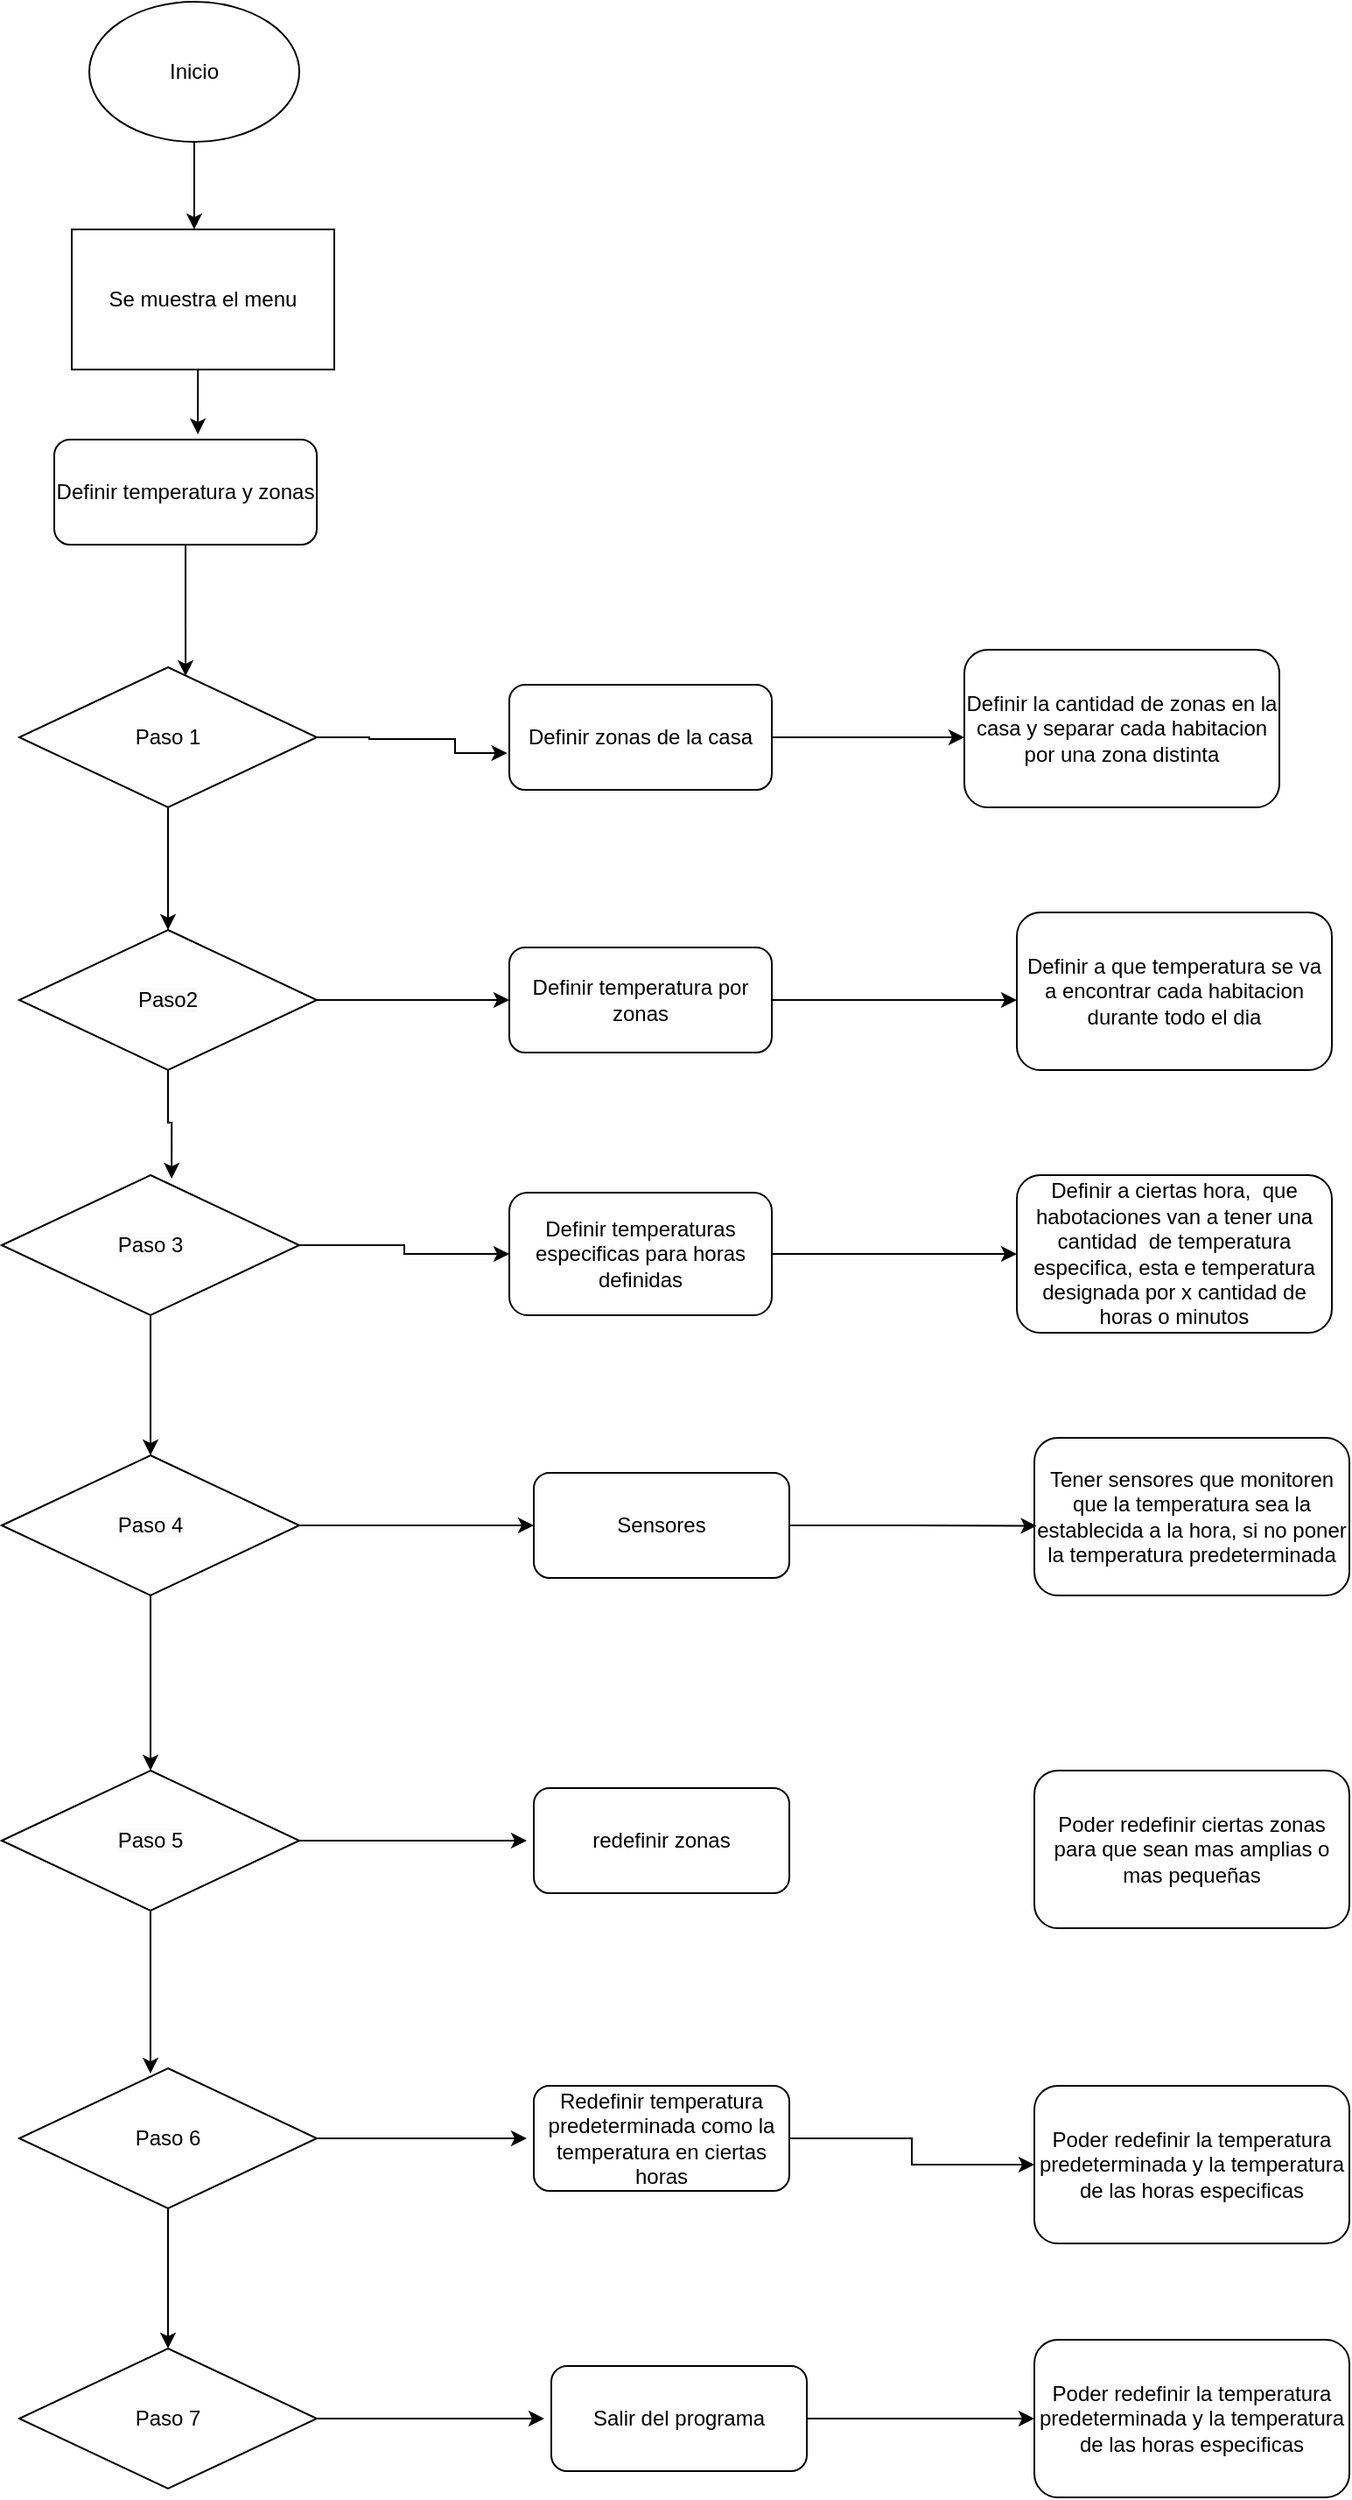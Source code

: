 <mxfile version="24.2.5" type="device">
  <diagram name="Página-1" id="nzqcxuQTGZ-avfFZ5H-J">
    <mxGraphModel dx="609" dy="418" grid="1" gridSize="10" guides="1" tooltips="1" connect="1" arrows="1" fold="1" page="1" pageScale="1" pageWidth="827" pageHeight="1169" math="0" shadow="0">
      <root>
        <mxCell id="0" />
        <mxCell id="1" parent="0" />
        <mxCell id="F-AHEvxYK34EEoUcOG0l-3" style="edgeStyle=orthogonalEdgeStyle;rounded=0;orthogonalLoop=1;jettySize=auto;html=1;exitX=0.5;exitY=1;exitDx=0;exitDy=0;" parent="1" source="F-AHEvxYK34EEoUcOG0l-1" edge="1">
          <mxGeometry relative="1" as="geometry">
            <mxPoint x="220" y="220" as="targetPoint" />
          </mxGeometry>
        </mxCell>
        <mxCell id="F-AHEvxYK34EEoUcOG0l-1" value="Inicio" style="ellipse;whiteSpace=wrap;html=1;" parent="1" vertex="1">
          <mxGeometry x="160" y="90" width="120" height="80" as="geometry" />
        </mxCell>
        <mxCell id="F-AHEvxYK34EEoUcOG0l-2" value="Se muestra el menu" style="rounded=0;whiteSpace=wrap;html=1;" parent="1" vertex="1">
          <mxGeometry x="150" y="220" width="150" height="80" as="geometry" />
        </mxCell>
        <mxCell id="F-AHEvxYK34EEoUcOG0l-4" value="Definir temperatura y zonas" style="rounded=1;whiteSpace=wrap;html=1;" parent="1" vertex="1">
          <mxGeometry x="140" y="340" width="150" height="60" as="geometry" />
        </mxCell>
        <mxCell id="F-AHEvxYK34EEoUcOG0l-19" style="edgeStyle=orthogonalEdgeStyle;rounded=0;orthogonalLoop=1;jettySize=auto;html=1;exitX=0.5;exitY=1;exitDx=0;exitDy=0;entryX=0.5;entryY=0;entryDx=0;entryDy=0;" parent="1" source="F-AHEvxYK34EEoUcOG0l-5" target="F-AHEvxYK34EEoUcOG0l-6" edge="1">
          <mxGeometry relative="1" as="geometry" />
        </mxCell>
        <mxCell id="F-AHEvxYK34EEoUcOG0l-25" style="edgeStyle=orthogonalEdgeStyle;rounded=0;orthogonalLoop=1;jettySize=auto;html=1;entryX=-0.008;entryY=0.65;entryDx=0;entryDy=0;entryPerimeter=0;" parent="1" source="F-AHEvxYK34EEoUcOG0l-5" target="F-AHEvxYK34EEoUcOG0l-14" edge="1">
          <mxGeometry relative="1" as="geometry">
            <mxPoint x="350" y="510" as="targetPoint" />
            <Array as="points">
              <mxPoint x="320" y="510" />
              <mxPoint x="320" y="511" />
              <mxPoint x="369" y="511" />
            </Array>
          </mxGeometry>
        </mxCell>
        <mxCell id="F-AHEvxYK34EEoUcOG0l-5" value="Paso 1" style="rhombus;whiteSpace=wrap;html=1;" parent="1" vertex="1">
          <mxGeometry x="120" y="470" width="170" height="80" as="geometry" />
        </mxCell>
        <mxCell id="F-AHEvxYK34EEoUcOG0l-26" style="edgeStyle=orthogonalEdgeStyle;rounded=0;orthogonalLoop=1;jettySize=auto;html=1;entryX=0;entryY=0.5;entryDx=0;entryDy=0;" parent="1" source="F-AHEvxYK34EEoUcOG0l-6" target="F-AHEvxYK34EEoUcOG0l-12" edge="1">
          <mxGeometry relative="1" as="geometry" />
        </mxCell>
        <mxCell id="F-AHEvxYK34EEoUcOG0l-6" value="&lt;span style=&quot;color: rgb(0, 0, 0); font-family: Helvetica; font-size: 12px; font-style: normal; font-variant-ligatures: normal; font-variant-caps: normal; font-weight: 400; letter-spacing: normal; orphans: 2; text-align: center; text-indent: 0px; text-transform: none; widows: 2; word-spacing: 0px; -webkit-text-stroke-width: 0px; white-space: normal; background-color: rgb(251, 251, 251); text-decoration-thickness: initial; text-decoration-style: initial; text-decoration-color: initial; display: inline !important; float: none;&quot;&gt;Paso2&lt;/span&gt;" style="rhombus;whiteSpace=wrap;html=1;" parent="1" vertex="1">
          <mxGeometry x="120" y="620" width="170" height="80" as="geometry" />
        </mxCell>
        <mxCell id="F-AHEvxYK34EEoUcOG0l-20" style="edgeStyle=orthogonalEdgeStyle;rounded=0;orthogonalLoop=1;jettySize=auto;html=1;exitX=0.5;exitY=1;exitDx=0;exitDy=0;entryX=0.5;entryY=0;entryDx=0;entryDy=0;" parent="1" source="F-AHEvxYK34EEoUcOG0l-7" target="F-AHEvxYK34EEoUcOG0l-9" edge="1">
          <mxGeometry relative="1" as="geometry" />
        </mxCell>
        <mxCell id="F-AHEvxYK34EEoUcOG0l-27" style="edgeStyle=orthogonalEdgeStyle;rounded=0;orthogonalLoop=1;jettySize=auto;html=1;entryX=0;entryY=0.5;entryDx=0;entryDy=0;" parent="1" source="F-AHEvxYK34EEoUcOG0l-7" target="F-AHEvxYK34EEoUcOG0l-13" edge="1">
          <mxGeometry relative="1" as="geometry">
            <mxPoint x="350" y="800" as="targetPoint" />
          </mxGeometry>
        </mxCell>
        <mxCell id="F-AHEvxYK34EEoUcOG0l-7" value="&lt;span style=&quot;color: rgb(0, 0, 0); font-family: Helvetica; font-size: 12px; font-style: normal; font-variant-ligatures: normal; font-variant-caps: normal; font-weight: 400; letter-spacing: normal; orphans: 2; text-align: center; text-indent: 0px; text-transform: none; widows: 2; word-spacing: 0px; -webkit-text-stroke-width: 0px; white-space: normal; background-color: rgb(251, 251, 251); text-decoration-thickness: initial; text-decoration-style: initial; text-decoration-color: initial; display: inline !important; float: none;&quot;&gt;Paso 3&lt;/span&gt;" style="rhombus;whiteSpace=wrap;html=1;" parent="1" vertex="1">
          <mxGeometry x="110" y="760" width="170" height="80" as="geometry" />
        </mxCell>
        <mxCell id="F-AHEvxYK34EEoUcOG0l-21" value="" style="edgeStyle=orthogonalEdgeStyle;rounded=0;orthogonalLoop=1;jettySize=auto;html=1;" parent="1" source="F-AHEvxYK34EEoUcOG0l-9" target="F-AHEvxYK34EEoUcOG0l-10" edge="1">
          <mxGeometry relative="1" as="geometry" />
        </mxCell>
        <mxCell id="F-AHEvxYK34EEoUcOG0l-28" style="edgeStyle=orthogonalEdgeStyle;rounded=0;orthogonalLoop=1;jettySize=auto;html=1;entryX=0;entryY=0.5;entryDx=0;entryDy=0;" parent="1" source="F-AHEvxYK34EEoUcOG0l-9" target="F-AHEvxYK34EEoUcOG0l-15" edge="1">
          <mxGeometry relative="1" as="geometry" />
        </mxCell>
        <mxCell id="F-AHEvxYK34EEoUcOG0l-9" value="&lt;span style=&quot;color: rgb(0, 0, 0); font-family: Helvetica; font-size: 12px; font-style: normal; font-variant-ligatures: normal; font-variant-caps: normal; font-weight: 400; letter-spacing: normal; orphans: 2; text-align: center; text-indent: 0px; text-transform: none; widows: 2; word-spacing: 0px; -webkit-text-stroke-width: 0px; white-space: normal; background-color: rgb(251, 251, 251); text-decoration-thickness: initial; text-decoration-style: initial; text-decoration-color: initial; display: inline !important; float: none;&quot;&gt;Paso 4&lt;/span&gt;" style="rhombus;whiteSpace=wrap;html=1;" parent="1" vertex="1">
          <mxGeometry x="110" y="920" width="170" height="80" as="geometry" />
        </mxCell>
        <mxCell id="F-AHEvxYK34EEoUcOG0l-30" style="edgeStyle=orthogonalEdgeStyle;rounded=0;orthogonalLoop=1;jettySize=auto;html=1;exitX=1;exitY=0.5;exitDx=0;exitDy=0;" parent="1" source="F-AHEvxYK34EEoUcOG0l-10" edge="1">
          <mxGeometry relative="1" as="geometry">
            <mxPoint x="410" y="1140" as="targetPoint" />
          </mxGeometry>
        </mxCell>
        <mxCell id="F-AHEvxYK34EEoUcOG0l-10" value="&lt;span style=&quot;color: rgb(0, 0, 0); font-family: Helvetica; font-size: 12px; font-style: normal; font-variant-ligatures: normal; font-variant-caps: normal; font-weight: 400; letter-spacing: normal; orphans: 2; text-align: center; text-indent: 0px; text-transform: none; widows: 2; word-spacing: 0px; -webkit-text-stroke-width: 0px; white-space: normal; background-color: rgb(251, 251, 251); text-decoration-thickness: initial; text-decoration-style: initial; text-decoration-color: initial; display: inline !important; float: none;&quot;&gt;Paso 5&lt;/span&gt;" style="rhombus;whiteSpace=wrap;html=1;" parent="1" vertex="1">
          <mxGeometry x="110" y="1100" width="170" height="80" as="geometry" />
        </mxCell>
        <mxCell id="F-AHEvxYK34EEoUcOG0l-31" style="edgeStyle=orthogonalEdgeStyle;rounded=0;orthogonalLoop=1;jettySize=auto;html=1;" parent="1" source="F-AHEvxYK34EEoUcOG0l-11" edge="1">
          <mxGeometry relative="1" as="geometry">
            <mxPoint x="410" y="1310" as="targetPoint" />
          </mxGeometry>
        </mxCell>
        <mxCell id="sIw8Q_af0YDgrMHq1Qj5-13" style="edgeStyle=orthogonalEdgeStyle;rounded=0;orthogonalLoop=1;jettySize=auto;html=1;" edge="1" parent="1" source="F-AHEvxYK34EEoUcOG0l-11" target="sIw8Q_af0YDgrMHq1Qj5-12">
          <mxGeometry relative="1" as="geometry" />
        </mxCell>
        <mxCell id="F-AHEvxYK34EEoUcOG0l-11" value="Paso 6" style="rhombus;whiteSpace=wrap;html=1;" parent="1" vertex="1">
          <mxGeometry x="120" y="1270" width="170" height="80" as="geometry" />
        </mxCell>
        <mxCell id="sIw8Q_af0YDgrMHq1Qj5-2" style="edgeStyle=orthogonalEdgeStyle;rounded=0;orthogonalLoop=1;jettySize=auto;html=1;exitX=1;exitY=0.5;exitDx=0;exitDy=0;" edge="1" parent="1" source="F-AHEvxYK34EEoUcOG0l-12">
          <mxGeometry relative="1" as="geometry">
            <mxPoint x="690" y="660" as="targetPoint" />
          </mxGeometry>
        </mxCell>
        <mxCell id="F-AHEvxYK34EEoUcOG0l-12" value="Definir temperatura por zonas" style="rounded=1;whiteSpace=wrap;html=1;" parent="1" vertex="1">
          <mxGeometry x="400" y="630" width="150" height="60" as="geometry" />
        </mxCell>
        <mxCell id="sIw8Q_af0YDgrMHq1Qj5-5" style="edgeStyle=orthogonalEdgeStyle;rounded=0;orthogonalLoop=1;jettySize=auto;html=1;exitX=1;exitY=0.5;exitDx=0;exitDy=0;" edge="1" parent="1" source="F-AHEvxYK34EEoUcOG0l-13">
          <mxGeometry relative="1" as="geometry">
            <mxPoint x="690" y="805" as="targetPoint" />
          </mxGeometry>
        </mxCell>
        <mxCell id="F-AHEvxYK34EEoUcOG0l-13" value="Definir temperaturas especificas para horas definidas" style="rounded=1;whiteSpace=wrap;html=1;" parent="1" vertex="1">
          <mxGeometry x="400" y="770" width="150" height="70" as="geometry" />
        </mxCell>
        <mxCell id="sIw8Q_af0YDgrMHq1Qj5-1" style="edgeStyle=orthogonalEdgeStyle;rounded=0;orthogonalLoop=1;jettySize=auto;html=1;exitX=1;exitY=0.5;exitDx=0;exitDy=0;" edge="1" parent="1" source="F-AHEvxYK34EEoUcOG0l-14">
          <mxGeometry relative="1" as="geometry">
            <mxPoint x="660" y="510" as="targetPoint" />
          </mxGeometry>
        </mxCell>
        <mxCell id="F-AHEvxYK34EEoUcOG0l-14" value="Definir zonas de la casa" style="rounded=1;whiteSpace=wrap;html=1;" parent="1" vertex="1">
          <mxGeometry x="400" y="480" width="150" height="60" as="geometry" />
        </mxCell>
        <mxCell id="F-AHEvxYK34EEoUcOG0l-15" value="Sensores" style="rounded=1;whiteSpace=wrap;html=1;" parent="1" vertex="1">
          <mxGeometry x="414" y="930" width="146" height="60" as="geometry" />
        </mxCell>
        <mxCell id="F-AHEvxYK34EEoUcOG0l-16" value="redefinir zonas" style="rounded=1;whiteSpace=wrap;html=1;" parent="1" vertex="1">
          <mxGeometry x="414" y="1110" width="146" height="60" as="geometry" />
        </mxCell>
        <mxCell id="F-AHEvxYK34EEoUcOG0l-17" style="edgeStyle=orthogonalEdgeStyle;rounded=0;orthogonalLoop=1;jettySize=auto;html=1;exitX=0.5;exitY=1;exitDx=0;exitDy=0;entryX=0.559;entryY=0.063;entryDx=0;entryDy=0;entryPerimeter=0;" parent="1" source="F-AHEvxYK34EEoUcOG0l-4" target="F-AHEvxYK34EEoUcOG0l-5" edge="1">
          <mxGeometry relative="1" as="geometry" />
        </mxCell>
        <mxCell id="F-AHEvxYK34EEoUcOG0l-18" style="edgeStyle=orthogonalEdgeStyle;rounded=0;orthogonalLoop=1;jettySize=auto;html=1;exitX=0.5;exitY=1;exitDx=0;exitDy=0;entryX=0.547;entryY=-0.05;entryDx=0;entryDy=0;entryPerimeter=0;" parent="1" source="F-AHEvxYK34EEoUcOG0l-2" target="F-AHEvxYK34EEoUcOG0l-4" edge="1">
          <mxGeometry relative="1" as="geometry" />
        </mxCell>
        <mxCell id="F-AHEvxYK34EEoUcOG0l-23" style="edgeStyle=orthogonalEdgeStyle;rounded=0;orthogonalLoop=1;jettySize=auto;html=1;entryX=0.441;entryY=0.038;entryDx=0;entryDy=0;entryPerimeter=0;" parent="1" source="F-AHEvxYK34EEoUcOG0l-10" target="F-AHEvxYK34EEoUcOG0l-11" edge="1">
          <mxGeometry relative="1" as="geometry" />
        </mxCell>
        <mxCell id="sIw8Q_af0YDgrMHq1Qj5-11" style="edgeStyle=orthogonalEdgeStyle;rounded=0;orthogonalLoop=1;jettySize=auto;html=1;" edge="1" parent="1" source="F-AHEvxYK34EEoUcOG0l-24" target="sIw8Q_af0YDgrMHq1Qj5-10">
          <mxGeometry relative="1" as="geometry" />
        </mxCell>
        <mxCell id="F-AHEvxYK34EEoUcOG0l-24" value="Redefinir temperatura predeterminada como la temperatura en ciertas horas" style="rounded=1;whiteSpace=wrap;html=1;" parent="1" vertex="1">
          <mxGeometry x="414" y="1280" width="146" height="60" as="geometry" />
        </mxCell>
        <mxCell id="F-AHEvxYK34EEoUcOG0l-32" style="edgeStyle=orthogonalEdgeStyle;rounded=0;orthogonalLoop=1;jettySize=auto;html=1;entryX=0.571;entryY=0.025;entryDx=0;entryDy=0;entryPerimeter=0;" parent="1" source="F-AHEvxYK34EEoUcOG0l-6" target="F-AHEvxYK34EEoUcOG0l-7" edge="1">
          <mxGeometry relative="1" as="geometry" />
        </mxCell>
        <mxCell id="sIw8Q_af0YDgrMHq1Qj5-3" value="Definir la cantidad de zonas en la casa y separar cada habitacion por una zona distinta" style="rounded=1;whiteSpace=wrap;html=1;" vertex="1" parent="1">
          <mxGeometry x="660" y="460" width="180" height="90" as="geometry" />
        </mxCell>
        <mxCell id="sIw8Q_af0YDgrMHq1Qj5-4" value="Definir a que temperatura se va a encontrar cada habitacion durante todo el dia" style="rounded=1;whiteSpace=wrap;html=1;" vertex="1" parent="1">
          <mxGeometry x="690" y="610" width="180" height="90" as="geometry" />
        </mxCell>
        <mxCell id="sIw8Q_af0YDgrMHq1Qj5-6" value="Definir a ciertas hora,&amp;nbsp; que habotaciones van a tener una cantidad&amp;nbsp; de temperatura especifica, esta e temperatura designada por x cantidad de horas o minutos" style="rounded=1;whiteSpace=wrap;html=1;" vertex="1" parent="1">
          <mxGeometry x="690" y="760" width="180" height="90" as="geometry" />
        </mxCell>
        <mxCell id="sIw8Q_af0YDgrMHq1Qj5-7" value="Tener sensores que monitoren que la temperatura sea la establecida a la hora, si no poner la temperatura predeterminada" style="rounded=1;whiteSpace=wrap;html=1;" vertex="1" parent="1">
          <mxGeometry x="700" y="910" width="180" height="90" as="geometry" />
        </mxCell>
        <mxCell id="sIw8Q_af0YDgrMHq1Qj5-8" style="edgeStyle=orthogonalEdgeStyle;rounded=0;orthogonalLoop=1;jettySize=auto;html=1;entryX=0.007;entryY=0.559;entryDx=0;entryDy=0;entryPerimeter=0;" edge="1" parent="1" source="F-AHEvxYK34EEoUcOG0l-15" target="sIw8Q_af0YDgrMHq1Qj5-7">
          <mxGeometry relative="1" as="geometry" />
        </mxCell>
        <mxCell id="sIw8Q_af0YDgrMHq1Qj5-9" value="Poder redefinir ciertas zonas para que sean mas amplias o mas pequeñas" style="rounded=1;whiteSpace=wrap;html=1;" vertex="1" parent="1">
          <mxGeometry x="700" y="1100" width="180" height="90" as="geometry" />
        </mxCell>
        <mxCell id="sIw8Q_af0YDgrMHq1Qj5-10" value="Poder redefinir la temperatura predeterminada y la temperatura de las horas especificas" style="rounded=1;whiteSpace=wrap;html=1;" vertex="1" parent="1">
          <mxGeometry x="700" y="1280" width="180" height="90" as="geometry" />
        </mxCell>
        <mxCell id="sIw8Q_af0YDgrMHq1Qj5-14" style="edgeStyle=orthogonalEdgeStyle;rounded=0;orthogonalLoop=1;jettySize=auto;html=1;" edge="1" parent="1" source="sIw8Q_af0YDgrMHq1Qj5-12">
          <mxGeometry relative="1" as="geometry">
            <mxPoint x="420" y="1470" as="targetPoint" />
          </mxGeometry>
        </mxCell>
        <mxCell id="sIw8Q_af0YDgrMHq1Qj5-12" value="Paso 7" style="rhombus;whiteSpace=wrap;html=1;" vertex="1" parent="1">
          <mxGeometry x="120" y="1430" width="170" height="80" as="geometry" />
        </mxCell>
        <mxCell id="sIw8Q_af0YDgrMHq1Qj5-16" style="edgeStyle=orthogonalEdgeStyle;rounded=0;orthogonalLoop=1;jettySize=auto;html=1;" edge="1" parent="1" source="sIw8Q_af0YDgrMHq1Qj5-15">
          <mxGeometry relative="1" as="geometry">
            <mxPoint x="700" y="1470" as="targetPoint" />
          </mxGeometry>
        </mxCell>
        <mxCell id="sIw8Q_af0YDgrMHq1Qj5-15" value="Salir del programa" style="rounded=1;whiteSpace=wrap;html=1;" vertex="1" parent="1">
          <mxGeometry x="424" y="1440" width="146" height="60" as="geometry" />
        </mxCell>
        <mxCell id="sIw8Q_af0YDgrMHq1Qj5-17" value="Poder redefinir la temperatura predeterminada y la temperatura de las horas especificas" style="rounded=1;whiteSpace=wrap;html=1;" vertex="1" parent="1">
          <mxGeometry x="700" y="1425" width="180" height="90" as="geometry" />
        </mxCell>
      </root>
    </mxGraphModel>
  </diagram>
</mxfile>
